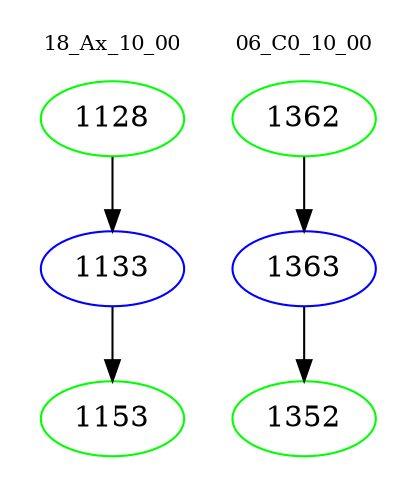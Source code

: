 digraph{
subgraph cluster_0 {
color = white
label = "18_Ax_10_00";
fontsize=10;
T0_1128 [label="1128", color="green"]
T0_1128 -> T0_1133 [color="black"]
T0_1133 [label="1133", color="blue"]
T0_1133 -> T0_1153 [color="black"]
T0_1153 [label="1153", color="green"]
}
subgraph cluster_1 {
color = white
label = "06_C0_10_00";
fontsize=10;
T1_1362 [label="1362", color="green"]
T1_1362 -> T1_1363 [color="black"]
T1_1363 [label="1363", color="blue"]
T1_1363 -> T1_1352 [color="black"]
T1_1352 [label="1352", color="green"]
}
}
